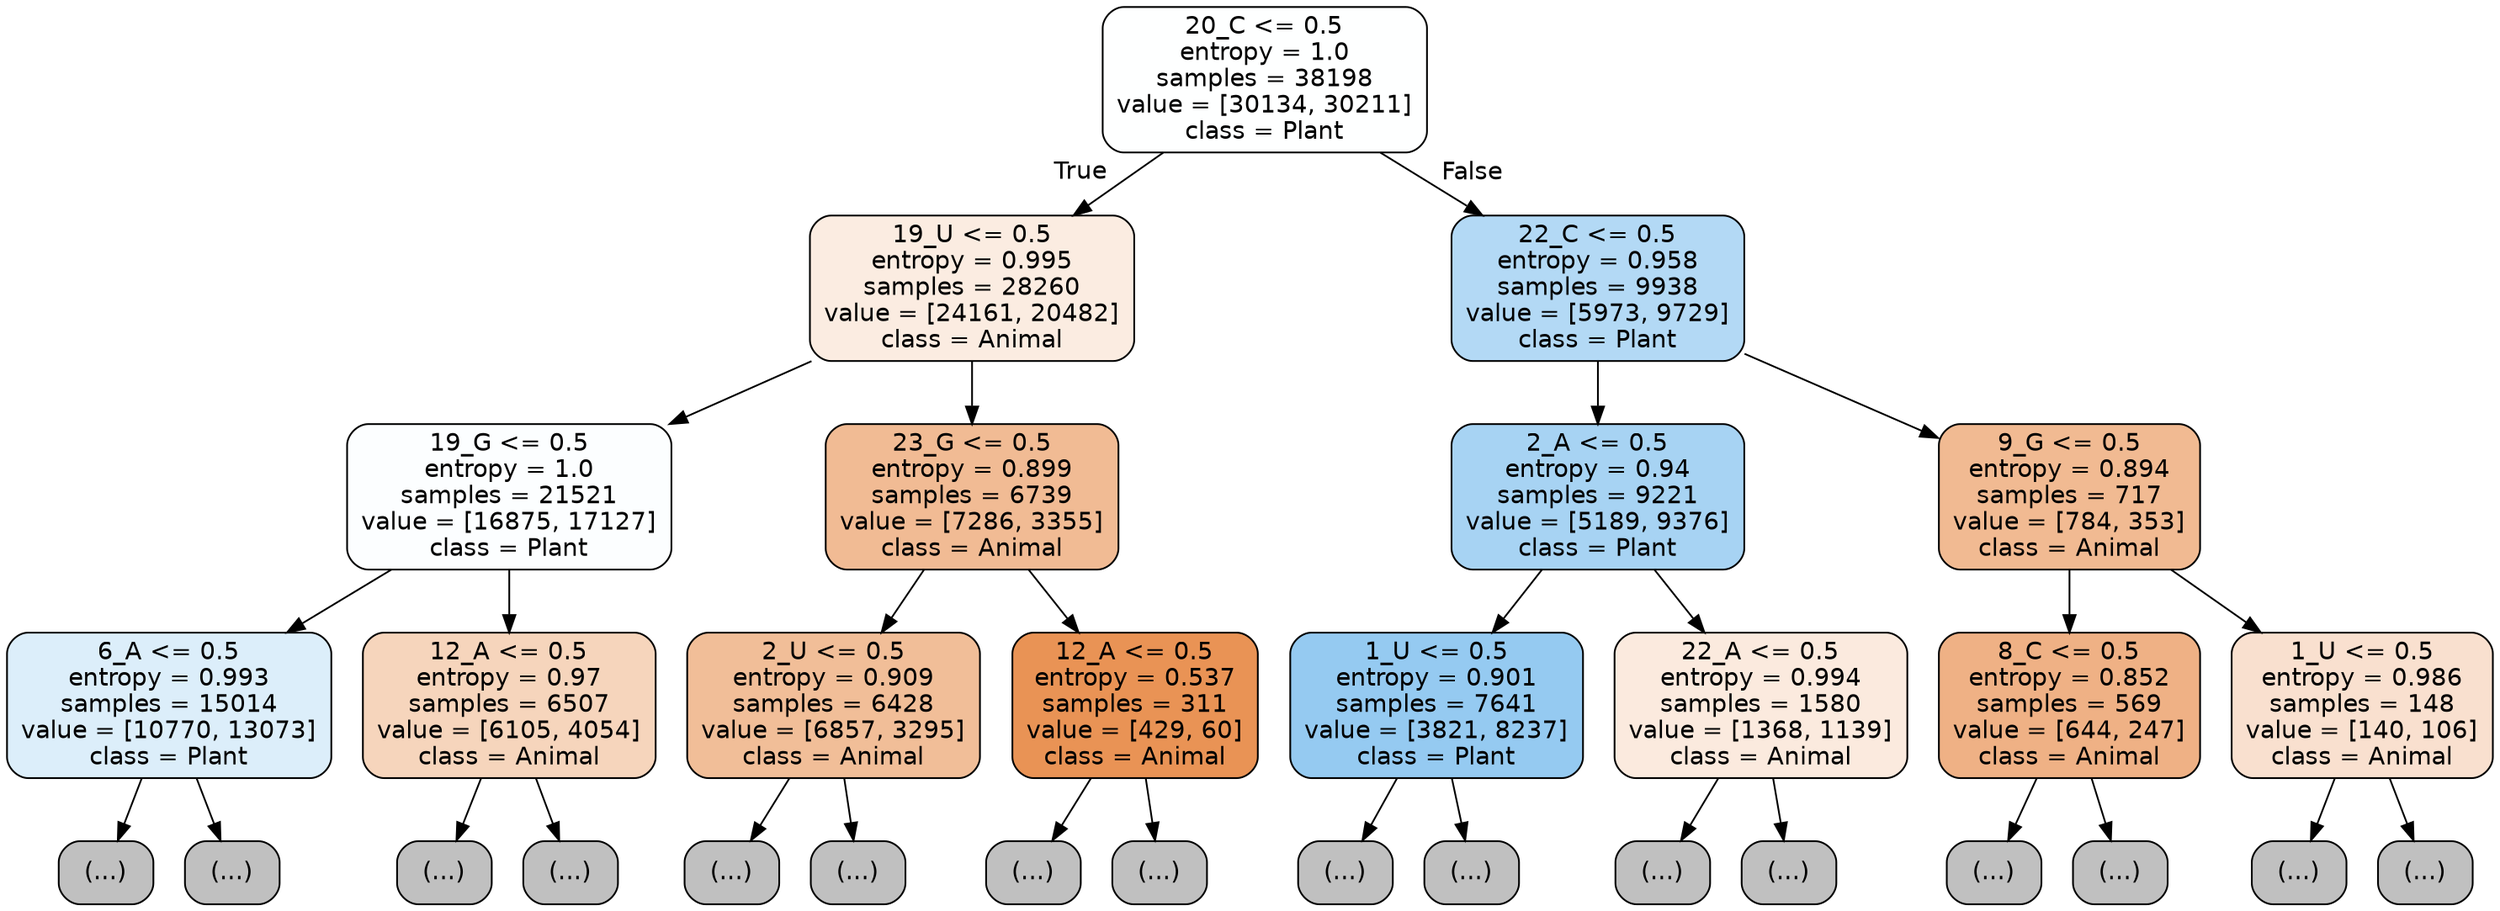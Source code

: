 digraph Tree {
node [shape=box, style="filled, rounded", color="black", fontname="helvetica"] ;
edge [fontname="helvetica"] ;
0 [label="20_C <= 0.5\nentropy = 1.0\nsamples = 38198\nvalue = [30134, 30211]\nclass = Plant", fillcolor="#feffff"] ;
1 [label="19_U <= 0.5\nentropy = 0.995\nsamples = 28260\nvalue = [24161, 20482]\nclass = Animal", fillcolor="#fbece1"] ;
0 -> 1 [labeldistance=2.5, labelangle=45, headlabel="True"] ;
2 [label="19_G <= 0.5\nentropy = 1.0\nsamples = 21521\nvalue = [16875, 17127]\nclass = Plant", fillcolor="#fcfeff"] ;
1 -> 2 ;
3 [label="6_A <= 0.5\nentropy = 0.993\nsamples = 15014\nvalue = [10770, 13073]\nclass = Plant", fillcolor="#dceefa"] ;
2 -> 3 ;
4 [label="(...)", fillcolor="#C0C0C0"] ;
3 -> 4 ;
4825 [label="(...)", fillcolor="#C0C0C0"] ;
3 -> 4825 ;
6368 [label="12_A <= 0.5\nentropy = 0.97\nsamples = 6507\nvalue = [6105, 4054]\nclass = Animal", fillcolor="#f6d5bc"] ;
2 -> 6368 ;
6369 [label="(...)", fillcolor="#C0C0C0"] ;
6368 -> 6369 ;
8822 [label="(...)", fillcolor="#C0C0C0"] ;
6368 -> 8822 ;
9621 [label="23_G <= 0.5\nentropy = 0.899\nsamples = 6739\nvalue = [7286, 3355]\nclass = Animal", fillcolor="#f1bb94"] ;
1 -> 9621 ;
9622 [label="2_U <= 0.5\nentropy = 0.909\nsamples = 6428\nvalue = [6857, 3295]\nclass = Animal", fillcolor="#f1be98"] ;
9621 -> 9622 ;
9623 [label="(...)", fillcolor="#C0C0C0"] ;
9622 -> 9623 ;
12040 [label="(...)", fillcolor="#C0C0C0"] ;
9622 -> 12040 ;
12927 [label="12_A <= 0.5\nentropy = 0.537\nsamples = 311\nvalue = [429, 60]\nclass = Animal", fillcolor="#e99355"] ;
9621 -> 12927 ;
12928 [label="(...)", fillcolor="#C0C0C0"] ;
12927 -> 12928 ;
13023 [label="(...)", fillcolor="#C0C0C0"] ;
12927 -> 13023 ;
13048 [label="22_C <= 0.5\nentropy = 0.958\nsamples = 9938\nvalue = [5973, 9729]\nclass = Plant", fillcolor="#b3d9f5"] ;
0 -> 13048 [labeldistance=2.5, labelangle=-45, headlabel="False"] ;
13049 [label="2_A <= 0.5\nentropy = 0.94\nsamples = 9221\nvalue = [5189, 9376]\nclass = Plant", fillcolor="#a7d3f3"] ;
13048 -> 13049 ;
13050 [label="1_U <= 0.5\nentropy = 0.901\nsamples = 7641\nvalue = [3821, 8237]\nclass = Plant", fillcolor="#95caf1"] ;
13049 -> 13050 ;
13051 [label="(...)", fillcolor="#C0C0C0"] ;
13050 -> 13051 ;
14422 [label="(...)", fillcolor="#C0C0C0"] ;
13050 -> 14422 ;
15691 [label="22_A <= 0.5\nentropy = 0.994\nsamples = 1580\nvalue = [1368, 1139]\nclass = Animal", fillcolor="#fbeade"] ;
13049 -> 15691 ;
15692 [label="(...)", fillcolor="#C0C0C0"] ;
15691 -> 15692 ;
16411 [label="(...)", fillcolor="#C0C0C0"] ;
15691 -> 16411 ;
16514 [label="9_G <= 0.5\nentropy = 0.894\nsamples = 717\nvalue = [784, 353]\nclass = Animal", fillcolor="#f1ba92"] ;
13048 -> 16514 ;
16515 [label="8_C <= 0.5\nentropy = 0.852\nsamples = 569\nvalue = [644, 247]\nclass = Animal", fillcolor="#efb185"] ;
16514 -> 16515 ;
16516 [label="(...)", fillcolor="#C0C0C0"] ;
16515 -> 16516 ;
16707 [label="(...)", fillcolor="#C0C0C0"] ;
16515 -> 16707 ;
16810 [label="1_U <= 0.5\nentropy = 0.986\nsamples = 148\nvalue = [140, 106]\nclass = Animal", fillcolor="#f9e0cf"] ;
16514 -> 16810 ;
16811 [label="(...)", fillcolor="#C0C0C0"] ;
16810 -> 16811 ;
16854 [label="(...)", fillcolor="#C0C0C0"] ;
16810 -> 16854 ;
}